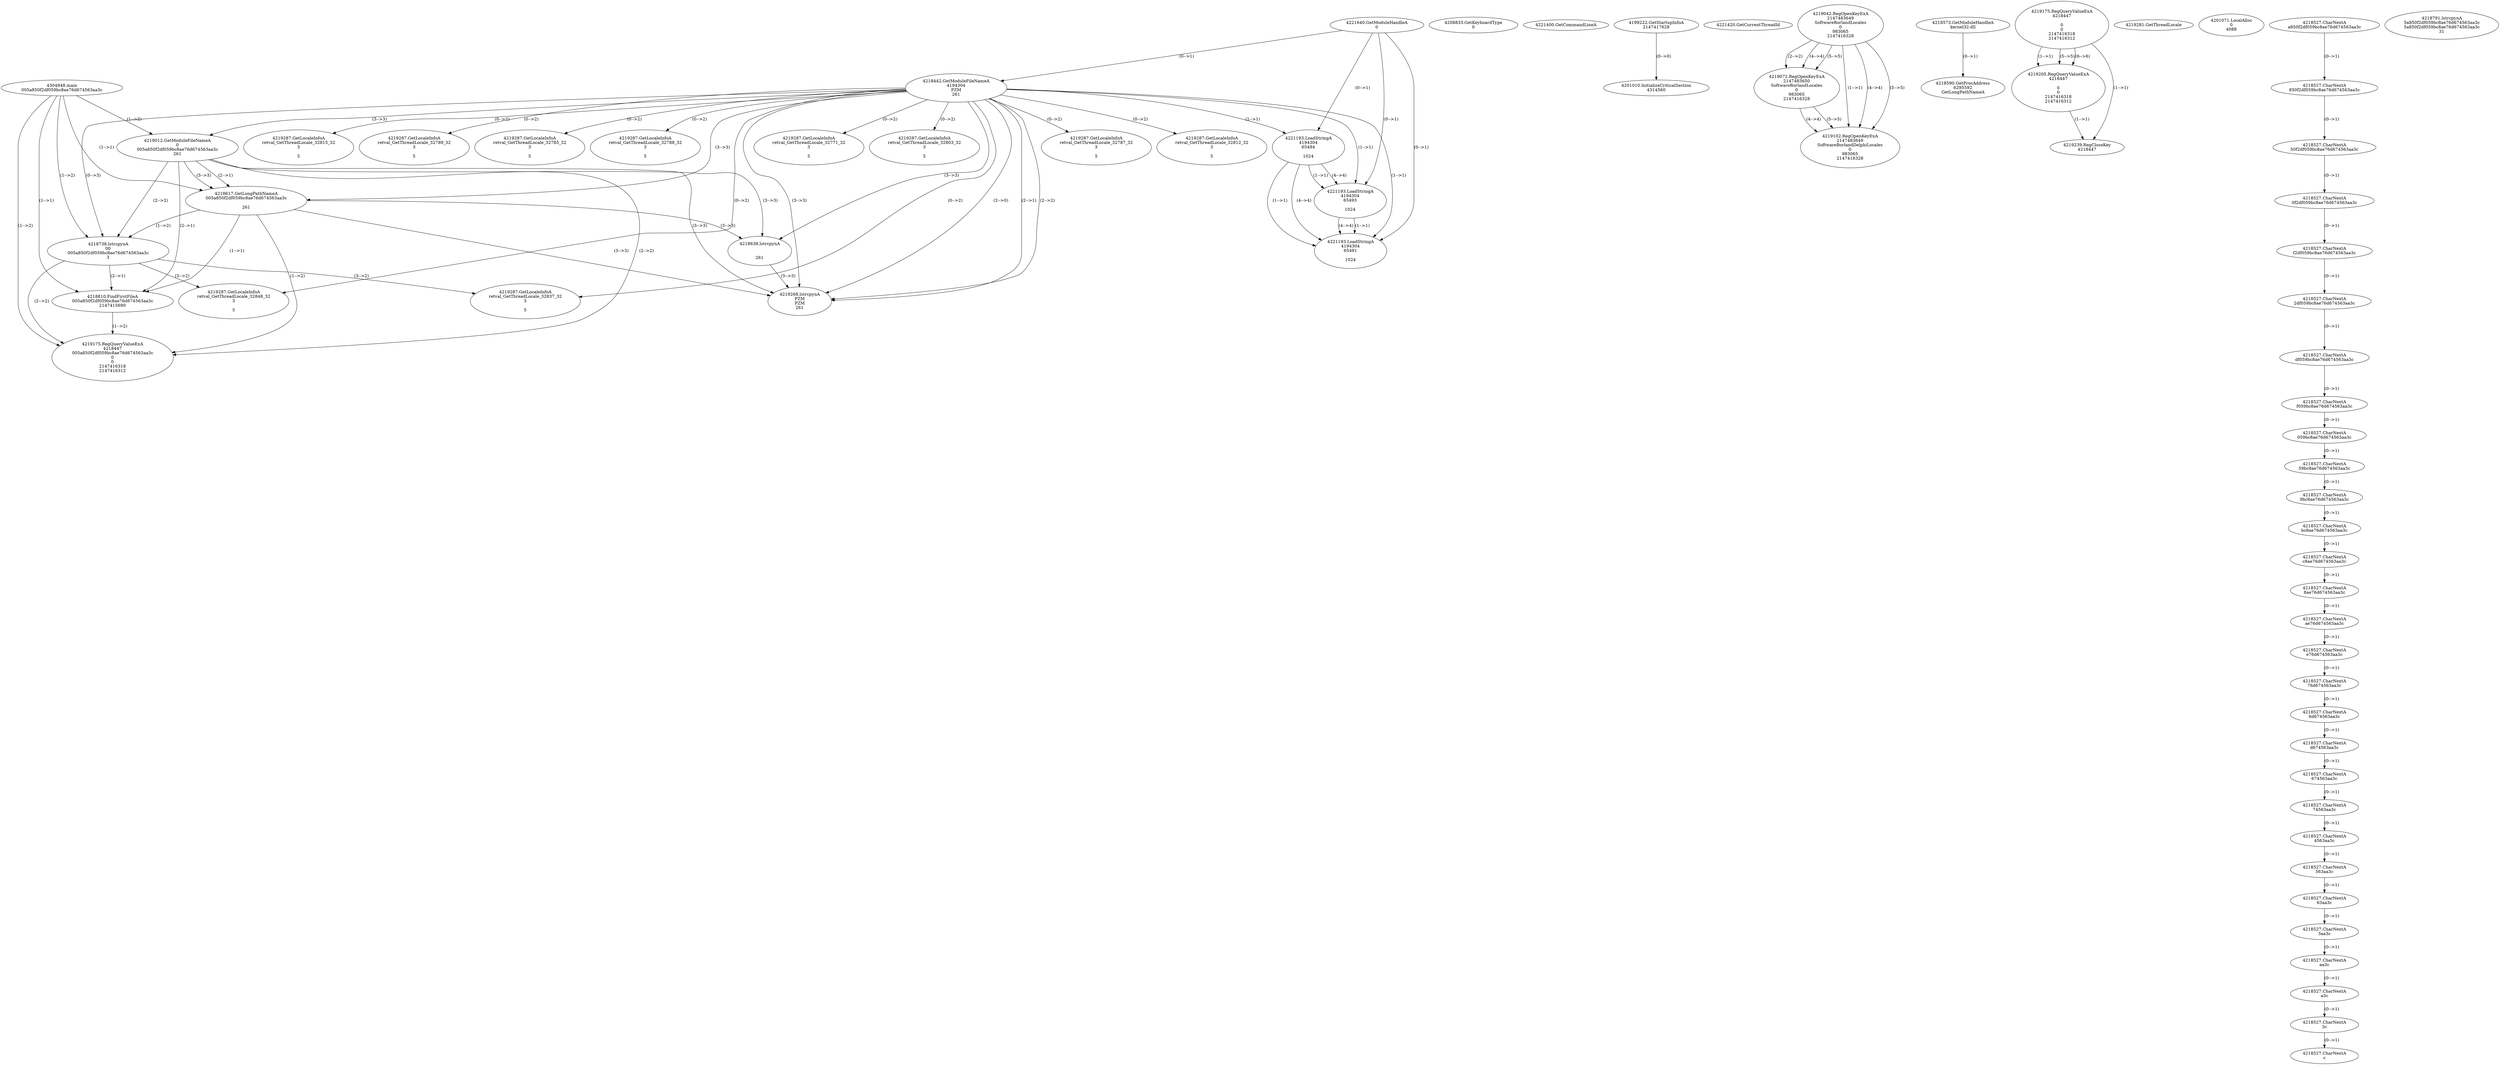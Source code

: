// Global SCDG with merge call
digraph {
	0 [label="4304948.main
005a850f2df059bc8ae76d674563aa3c"]
	1 [label="4221640.GetModuleHandleA
0"]
	2 [label="4208833.GetKeyboardType
0"]
	3 [label="4221400.GetCommandLineA
"]
	4 [label="4199222.GetStartupInfoA
2147417628"]
	5 [label="4221420.GetCurrentThreadId
"]
	6 [label="4218442.GetModuleFileNameA
4194304
PZM
261"]
	1 -> 6 [label="(0-->1)"]
	7 [label="4219012.GetModuleFileNameA
0
005a850f2df059bc8ae76d674563aa3c
261"]
	0 -> 7 [label="(1-->2)"]
	6 -> 7 [label="(3-->3)"]
	8 [label="4219042.RegOpenKeyExA
2147483649
Software\Borland\Locales
0
983065
2147416328"]
	9 [label="4219072.RegOpenKeyExA
2147483650
Software\Borland\Locales
0
983065
2147416328"]
	8 -> 9 [label="(2-->2)"]
	8 -> 9 [label="(4-->4)"]
	8 -> 9 [label="(5-->5)"]
	10 [label="4219102.RegOpenKeyExA
2147483649
Software\Borland\Delphi\Locales
0
983065
2147416328"]
	8 -> 10 [label="(1-->1)"]
	8 -> 10 [label="(4-->4)"]
	9 -> 10 [label="(4-->4)"]
	8 -> 10 [label="(5-->5)"]
	9 -> 10 [label="(5-->5)"]
	11 [label="4218573.GetModuleHandleA
kernel32.dll"]
	12 [label="4218590.GetProcAddress
6295592
GetLongPathNameA"]
	11 -> 12 [label="(0-->1)"]
	13 [label="4218617.GetLongPathNameA
005a850f2df059bc8ae76d674563aa3c

261"]
	0 -> 13 [label="(1-->1)"]
	7 -> 13 [label="(2-->1)"]
	6 -> 13 [label="(3-->3)"]
	7 -> 13 [label="(3-->3)"]
	14 [label="4218638.lstrcpynA


261"]
	6 -> 14 [label="(3-->3)"]
	7 -> 14 [label="(3-->3)"]
	13 -> 14 [label="(3-->3)"]
	15 [label="4219175.RegQueryValueExA
4218447

0
0
2147416318
2147416312"]
	16 [label="4219205.RegQueryValueExA
4218447

0
0
2147416318
2147416312"]
	15 -> 16 [label="(1-->1)"]
	15 -> 16 [label="(5-->5)"]
	15 -> 16 [label="(6-->6)"]
	17 [label="4219239.RegCloseKey
4218447"]
	15 -> 17 [label="(1-->1)"]
	16 -> 17 [label="(1-->1)"]
	18 [label="4219268.lstrcpynA
PZM
PZM
261"]
	6 -> 18 [label="(2-->1)"]
	6 -> 18 [label="(2-->2)"]
	6 -> 18 [label="(3-->3)"]
	7 -> 18 [label="(3-->3)"]
	13 -> 18 [label="(3-->3)"]
	14 -> 18 [label="(3-->3)"]
	6 -> 18 [label="(2-->0)"]
	19 [label="4219281.GetThreadLocale
"]
	20 [label="4219287.GetLocaleInfoA
retval_GetThreadLocale_32812_32
3

5"]
	6 -> 20 [label="(0-->2)"]
	21 [label="4221193.LoadStringA
4194304
65494

1024"]
	1 -> 21 [label="(0-->1)"]
	6 -> 21 [label="(1-->1)"]
	22 [label="4221193.LoadStringA
4194304
65493

1024"]
	1 -> 22 [label="(0-->1)"]
	6 -> 22 [label="(1-->1)"]
	21 -> 22 [label="(1-->1)"]
	21 -> 22 [label="(4-->4)"]
	23 [label="4219287.GetLocaleInfoA
retval_GetThreadLocale_32815_32
3

5"]
	6 -> 23 [label="(0-->2)"]
	24 [label="4201010.InitializeCriticalSection
4314560"]
	4 -> 24 [label="(0-->0)"]
	25 [label="4201071.LocalAlloc
0
4088"]
	26 [label="4219287.GetLocaleInfoA
retval_GetThreadLocale_32789_32
3

5"]
	6 -> 26 [label="(0-->2)"]
	27 [label="4221193.LoadStringA
4194304
65491

1024"]
	1 -> 27 [label="(0-->1)"]
	6 -> 27 [label="(1-->1)"]
	21 -> 27 [label="(1-->1)"]
	22 -> 27 [label="(1-->1)"]
	21 -> 27 [label="(4-->4)"]
	22 -> 27 [label="(4-->4)"]
	28 [label="4219287.GetLocaleInfoA
retval_GetThreadLocale_32785_32
3

5"]
	6 -> 28 [label="(0-->2)"]
	29 [label="4219287.GetLocaleInfoA
retval_GetThreadLocale_32788_32
3

5"]
	6 -> 29 [label="(0-->2)"]
	30 [label="4219287.GetLocaleInfoA
retval_GetThreadLocale_32771_32
3

5"]
	6 -> 30 [label="(0-->2)"]
	31 [label="4219287.GetLocaleInfoA
retval_GetThreadLocale_32803_32
3

5"]
	6 -> 31 [label="(0-->2)"]
	32 [label="4219287.GetLocaleInfoA
retval_GetThreadLocale_32787_32
3

5"]
	6 -> 32 [label="(0-->2)"]
	33 [label="4218738.lstrcpynA
00
005a850f2df059bc8ae76d674563aa3c
3"]
	0 -> 33 [label="(1-->2)"]
	7 -> 33 [label="(2-->2)"]
	13 -> 33 [label="(1-->2)"]
	6 -> 33 [label="(0-->3)"]
	34 [label="4218527.CharNextA
a850f2df059bc8ae76d674563aa3c"]
	35 [label="4218527.CharNextA
850f2df059bc8ae76d674563aa3c"]
	34 -> 35 [label="(0-->1)"]
	36 [label="4218527.CharNextA
50f2df059bc8ae76d674563aa3c"]
	35 -> 36 [label="(0-->1)"]
	37 [label="4218527.CharNextA
0f2df059bc8ae76d674563aa3c"]
	36 -> 37 [label="(0-->1)"]
	38 [label="4218527.CharNextA
f2df059bc8ae76d674563aa3c"]
	37 -> 38 [label="(0-->1)"]
	39 [label="4218527.CharNextA
2df059bc8ae76d674563aa3c"]
	38 -> 39 [label="(0-->1)"]
	40 [label="4218527.CharNextA
df059bc8ae76d674563aa3c"]
	39 -> 40 [label="(0-->1)"]
	41 [label="4218527.CharNextA
f059bc8ae76d674563aa3c"]
	40 -> 41 [label="(0-->1)"]
	42 [label="4218527.CharNextA
059bc8ae76d674563aa3c"]
	41 -> 42 [label="(0-->1)"]
	43 [label="4218527.CharNextA
59bc8ae76d674563aa3c"]
	42 -> 43 [label="(0-->1)"]
	44 [label="4218527.CharNextA
9bc8ae76d674563aa3c"]
	43 -> 44 [label="(0-->1)"]
	45 [label="4218527.CharNextA
bc8ae76d674563aa3c"]
	44 -> 45 [label="(0-->1)"]
	46 [label="4218527.CharNextA
c8ae76d674563aa3c"]
	45 -> 46 [label="(0-->1)"]
	47 [label="4218527.CharNextA
8ae76d674563aa3c"]
	46 -> 47 [label="(0-->1)"]
	48 [label="4218527.CharNextA
ae76d674563aa3c"]
	47 -> 48 [label="(0-->1)"]
	49 [label="4218527.CharNextA
e76d674563aa3c"]
	48 -> 49 [label="(0-->1)"]
	50 [label="4218527.CharNextA
76d674563aa3c"]
	49 -> 50 [label="(0-->1)"]
	51 [label="4218527.CharNextA
6d674563aa3c"]
	50 -> 51 [label="(0-->1)"]
	52 [label="4218527.CharNextA
d674563aa3c"]
	51 -> 52 [label="(0-->1)"]
	53 [label="4218527.CharNextA
674563aa3c"]
	52 -> 53 [label="(0-->1)"]
	54 [label="4218527.CharNextA
74563aa3c"]
	53 -> 54 [label="(0-->1)"]
	55 [label="4218527.CharNextA
4563aa3c"]
	54 -> 55 [label="(0-->1)"]
	56 [label="4218527.CharNextA
563aa3c"]
	55 -> 56 [label="(0-->1)"]
	57 [label="4218527.CharNextA
63aa3c"]
	56 -> 57 [label="(0-->1)"]
	58 [label="4218527.CharNextA
3aa3c"]
	57 -> 58 [label="(0-->1)"]
	59 [label="4218527.CharNextA
aa3c"]
	58 -> 59 [label="(0-->1)"]
	60 [label="4218527.CharNextA
a3c"]
	59 -> 60 [label="(0-->1)"]
	61 [label="4218527.CharNextA
3c"]
	60 -> 61 [label="(0-->1)"]
	62 [label="4218527.CharNextA
c"]
	61 -> 62 [label="(0-->1)"]
	63 [label="4218791.lstrcpynA
5a850f2df059bc8ae76d674563aa3c
5a850f2df059bc8ae76d674563aa3c
31"]
	64 [label="4218810.FindFirstFileA
005a850f2df059bc8ae76d674563aa3c
2147415690"]
	0 -> 64 [label="(1-->1)"]
	7 -> 64 [label="(2-->1)"]
	13 -> 64 [label="(1-->1)"]
	33 -> 64 [label="(2-->1)"]
	65 [label="4219175.RegQueryValueExA
4218447
005a850f2df059bc8ae76d674563aa3c
0
0
2147416318
2147416312"]
	0 -> 65 [label="(1-->2)"]
	7 -> 65 [label="(2-->2)"]
	13 -> 65 [label="(1-->2)"]
	33 -> 65 [label="(2-->2)"]
	64 -> 65 [label="(1-->2)"]
	66 [label="4219287.GetLocaleInfoA
retval_GetThreadLocale_32837_32
3

5"]
	6 -> 66 [label="(0-->2)"]
	33 -> 66 [label="(3-->2)"]
	67 [label="4219287.GetLocaleInfoA
retval_GetThreadLocale_32848_32
3

5"]
	6 -> 67 [label="(0-->2)"]
	33 -> 67 [label="(3-->2)"]
}
